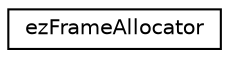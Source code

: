 digraph "Graphical Class Hierarchy"
{
 // LATEX_PDF_SIZE
  edge [fontname="Helvetica",fontsize="10",labelfontname="Helvetica",labelfontsize="10"];
  node [fontname="Helvetica",fontsize="10",shape=record];
  rankdir="LR";
  Node0 [label="ezFrameAllocator",height=0.2,width=0.4,color="black", fillcolor="white", style="filled",URL="$d6/d0b/classez_frame_allocator.htm",tooltip=" "];
}
